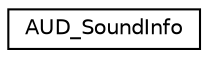 digraph G
{
  edge [fontname="Helvetica",fontsize="10",labelfontname="Helvetica",labelfontsize="10"];
  node [fontname="Helvetica",fontsize="10",shape=record];
  rankdir=LR;
  Node1 [label="AUD_SoundInfo",height=0.2,width=0.4,color="black", fillcolor="white", style="filled",URL="$de/d20/structAUD__SoundInfo.html",tooltip="Sound information structure."];
}
